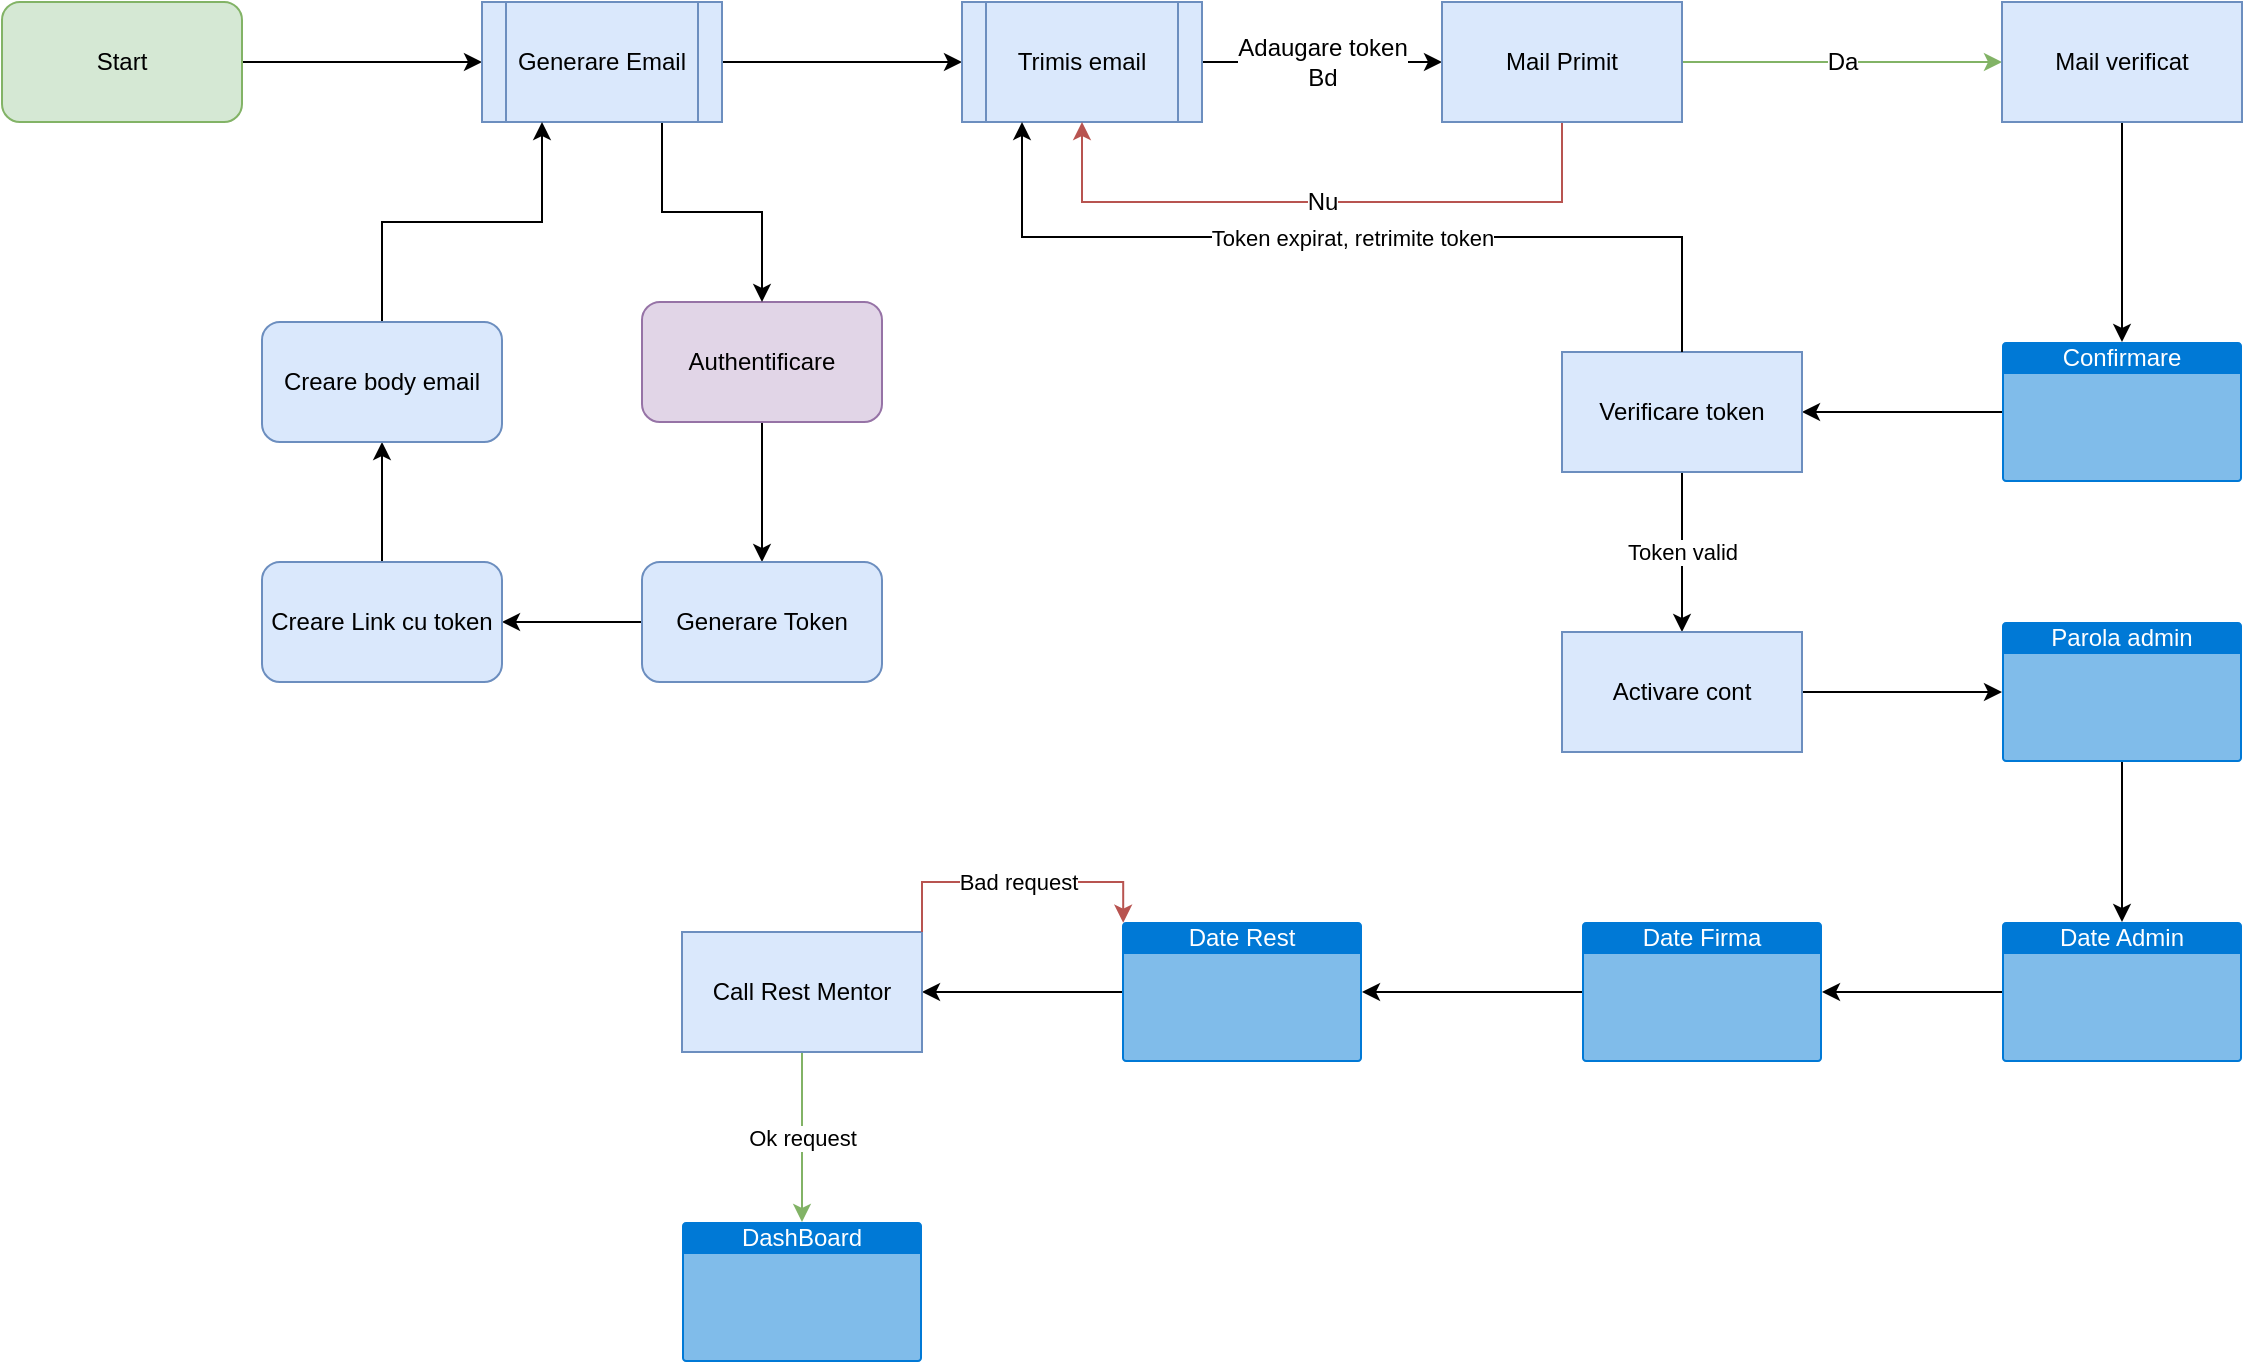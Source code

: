 <mxfile version="22.1.4" type="github">
  <diagram name="Pagină-1" id="4xMoVaFx2DnquvAbO4xz">
    <mxGraphModel dx="1026" dy="655" grid="1" gridSize="10" guides="1" tooltips="1" connect="1" arrows="1" fold="1" page="1" pageScale="1" pageWidth="1920" pageHeight="1200" math="0" shadow="0">
      <root>
        <mxCell id="0" />
        <mxCell id="1" parent="0" />
        <mxCell id="nUgjpErT9T5JklCMchZT-45" style="edgeStyle=orthogonalEdgeStyle;rounded=0;orthogonalLoop=1;jettySize=auto;html=1;exitX=1;exitY=0.5;exitDx=0;exitDy=0;entryX=0;entryY=0.5;entryDx=0;entryDy=0;fontFamily=Helvetica;fontSize=12;fontColor=default;" parent="1" source="nUgjpErT9T5JklCMchZT-35" target="nUgjpErT9T5JklCMchZT-44" edge="1">
          <mxGeometry relative="1" as="geometry" />
        </mxCell>
        <mxCell id="nUgjpErT9T5JklCMchZT-35" value="Start" style="rounded=1;whiteSpace=wrap;html=1;strokeColor=#82b366;align=center;verticalAlign=middle;fontFamily=Helvetica;fontSize=12;fillColor=#d5e8d4;" parent="1" vertex="1">
          <mxGeometry x="120" y="40" width="120" height="60" as="geometry" />
        </mxCell>
        <mxCell id="nUgjpErT9T5JklCMchZT-48" value="" style="edgeStyle=orthogonalEdgeStyle;rounded=0;orthogonalLoop=1;jettySize=auto;html=1;fontFamily=Helvetica;fontSize=12;fontColor=default;" parent="1" source="nUgjpErT9T5JklCMchZT-43" target="nUgjpErT9T5JklCMchZT-47" edge="1">
          <mxGeometry relative="1" as="geometry" />
        </mxCell>
        <mxCell id="nUgjpErT9T5JklCMchZT-43" value="Authentificare" style="rounded=1;whiteSpace=wrap;html=1;strokeColor=#9673a6;align=center;verticalAlign=middle;fontFamily=Helvetica;fontSize=12;fillColor=#e1d5e7;" parent="1" vertex="1">
          <mxGeometry x="440" y="190" width="120" height="60" as="geometry" />
        </mxCell>
        <mxCell id="nUgjpErT9T5JklCMchZT-46" style="edgeStyle=orthogonalEdgeStyle;rounded=0;orthogonalLoop=1;jettySize=auto;html=1;exitX=0.75;exitY=1;exitDx=0;exitDy=0;entryX=0.5;entryY=0;entryDx=0;entryDy=0;fontFamily=Helvetica;fontSize=12;fontColor=default;" parent="1" source="nUgjpErT9T5JklCMchZT-44" target="nUgjpErT9T5JklCMchZT-43" edge="1">
          <mxGeometry relative="1" as="geometry" />
        </mxCell>
        <mxCell id="nUgjpErT9T5JklCMchZT-59" value="" style="edgeStyle=orthogonalEdgeStyle;rounded=0;orthogonalLoop=1;jettySize=auto;html=1;fontFamily=Helvetica;fontSize=12;fontColor=default;" parent="1" source="nUgjpErT9T5JklCMchZT-44" target="nUgjpErT9T5JklCMchZT-58" edge="1">
          <mxGeometry relative="1" as="geometry" />
        </mxCell>
        <mxCell id="nUgjpErT9T5JklCMchZT-44" value="Generare Email" style="shape=process;whiteSpace=wrap;html=1;backgroundOutline=1;rounded=0;strokeColor=#6c8ebf;align=center;verticalAlign=middle;fontFamily=Helvetica;fontSize=12;fontColor=default;fillColor=#dae8fc;" parent="1" vertex="1">
          <mxGeometry x="360" y="40" width="120" height="60" as="geometry" />
        </mxCell>
        <mxCell id="nUgjpErT9T5JklCMchZT-50" value="" style="edgeStyle=orthogonalEdgeStyle;rounded=0;orthogonalLoop=1;jettySize=auto;html=1;fontFamily=Helvetica;fontSize=12;fontColor=default;" parent="1" source="nUgjpErT9T5JklCMchZT-47" target="nUgjpErT9T5JklCMchZT-49" edge="1">
          <mxGeometry relative="1" as="geometry" />
        </mxCell>
        <mxCell id="nUgjpErT9T5JklCMchZT-47" value="Generare Token" style="rounded=1;whiteSpace=wrap;html=1;strokeColor=#6c8ebf;align=center;verticalAlign=middle;fontFamily=Helvetica;fontSize=12;fontColor=default;fillColor=#dae8fc;" parent="1" vertex="1">
          <mxGeometry x="440" y="320" width="120" height="60" as="geometry" />
        </mxCell>
        <mxCell id="nUgjpErT9T5JklCMchZT-55" value="" style="edgeStyle=orthogonalEdgeStyle;rounded=0;orthogonalLoop=1;jettySize=auto;html=1;fontFamily=Helvetica;fontSize=12;fontColor=default;" parent="1" source="nUgjpErT9T5JklCMchZT-49" target="nUgjpErT9T5JklCMchZT-54" edge="1">
          <mxGeometry relative="1" as="geometry" />
        </mxCell>
        <mxCell id="nUgjpErT9T5JklCMchZT-49" value="Creare Link cu token" style="rounded=1;whiteSpace=wrap;html=1;strokeColor=#6c8ebf;align=center;verticalAlign=middle;fontFamily=Helvetica;fontSize=12;fontColor=default;fillColor=#dae8fc;" parent="1" vertex="1">
          <mxGeometry x="250" y="320" width="120" height="60" as="geometry" />
        </mxCell>
        <mxCell id="nUgjpErT9T5JklCMchZT-56" style="edgeStyle=orthogonalEdgeStyle;rounded=0;orthogonalLoop=1;jettySize=auto;html=1;exitX=0.5;exitY=0;exitDx=0;exitDy=0;entryX=0.25;entryY=1;entryDx=0;entryDy=0;fontFamily=Helvetica;fontSize=12;fontColor=default;" parent="1" source="nUgjpErT9T5JklCMchZT-54" target="nUgjpErT9T5JklCMchZT-44" edge="1">
          <mxGeometry relative="1" as="geometry" />
        </mxCell>
        <mxCell id="nUgjpErT9T5JklCMchZT-54" value="Creare body email" style="rounded=1;whiteSpace=wrap;html=1;strokeColor=#6c8ebf;align=center;verticalAlign=middle;fontFamily=Helvetica;fontSize=12;fontColor=default;fillColor=#dae8fc;" parent="1" vertex="1">
          <mxGeometry x="250" y="200" width="120" height="60" as="geometry" />
        </mxCell>
        <mxCell id="nUgjpErT9T5JklCMchZT-62" value="Adaugare token&lt;br&gt;Bd" style="edgeStyle=orthogonalEdgeStyle;rounded=0;orthogonalLoop=1;jettySize=auto;html=1;fontFamily=Helvetica;fontSize=12;fontColor=default;" parent="1" source="nUgjpErT9T5JklCMchZT-58" target="nUgjpErT9T5JklCMchZT-61" edge="1">
          <mxGeometry relative="1" as="geometry" />
        </mxCell>
        <mxCell id="nUgjpErT9T5JklCMchZT-58" value="Trimis email" style="shape=process;whiteSpace=wrap;html=1;backgroundOutline=1;rounded=0;strokeColor=#6c8ebf;align=center;verticalAlign=middle;fontFamily=Helvetica;fontSize=12;fontColor=default;fillColor=#dae8fc;" parent="1" vertex="1">
          <mxGeometry x="600" y="40" width="120" height="60" as="geometry" />
        </mxCell>
        <mxCell id="nUgjpErT9T5JklCMchZT-65" value="Nu" style="edgeStyle=orthogonalEdgeStyle;rounded=0;orthogonalLoop=1;jettySize=auto;html=1;exitX=0.5;exitY=1;exitDx=0;exitDy=0;entryX=0.5;entryY=1;entryDx=0;entryDy=0;fontFamily=Helvetica;fontSize=12;fontColor=default;fillColor=#f8cecc;strokeColor=#b85450;" parent="1" source="nUgjpErT9T5JklCMchZT-61" target="nUgjpErT9T5JklCMchZT-58" edge="1">
          <mxGeometry relative="1" as="geometry">
            <Array as="points">
              <mxPoint x="900" y="140" />
              <mxPoint x="660" y="140" />
            </Array>
          </mxGeometry>
        </mxCell>
        <mxCell id="nUgjpErT9T5JklCMchZT-67" value="Da" style="edgeStyle=orthogonalEdgeStyle;rounded=0;orthogonalLoop=1;jettySize=auto;html=1;fontFamily=Helvetica;fontSize=12;fontColor=default;fillColor=#d5e8d4;strokeColor=#82b366;" parent="1" source="nUgjpErT9T5JklCMchZT-61" target="nUgjpErT9T5JklCMchZT-66" edge="1">
          <mxGeometry relative="1" as="geometry" />
        </mxCell>
        <mxCell id="nUgjpErT9T5JklCMchZT-61" value="Mail Primit" style="whiteSpace=wrap;html=1;fillColor=#dae8fc;strokeColor=#6c8ebf;rounded=0;" parent="1" vertex="1">
          <mxGeometry x="840" y="40" width="120" height="60" as="geometry" />
        </mxCell>
        <mxCell id="nUgjpErT9T5JklCMchZT-69" value="" style="edgeStyle=orthogonalEdgeStyle;rounded=0;orthogonalLoop=1;jettySize=auto;html=1;fontFamily=Helvetica;fontSize=12;fontColor=default;" parent="1" source="nUgjpErT9T5JklCMchZT-66" target="nUgjpErT9T5JklCMchZT-68" edge="1">
          <mxGeometry relative="1" as="geometry" />
        </mxCell>
        <mxCell id="nUgjpErT9T5JklCMchZT-66" value="Mail verificat" style="whiteSpace=wrap;html=1;fillColor=#dae8fc;strokeColor=#6c8ebf;rounded=0;" parent="1" vertex="1">
          <mxGeometry x="1120" y="40" width="120" height="60" as="geometry" />
        </mxCell>
        <mxCell id="LQzyUKZl5z_uOltu3v29-7" value="" style="edgeStyle=orthogonalEdgeStyle;rounded=0;orthogonalLoop=1;jettySize=auto;html=1;" edge="1" parent="1" source="nUgjpErT9T5JklCMchZT-68" target="LQzyUKZl5z_uOltu3v29-6">
          <mxGeometry relative="1" as="geometry" />
        </mxCell>
        <mxCell id="nUgjpErT9T5JklCMchZT-68" value="Confirmare" style="html=1;whiteSpace=wrap;strokeColor=none;fillColor=#0079D6;labelPosition=center;verticalLabelPosition=middle;verticalAlign=top;align=center;fontSize=12;outlineConnect=0;spacingTop=-6;fontColor=#FFFFFF;sketch=0;shape=mxgraph.sitemap.page;rounded=0;fontFamily=Helvetica;" parent="1" vertex="1">
          <mxGeometry x="1120" y="210" width="120" height="70" as="geometry" />
        </mxCell>
        <mxCell id="LQzyUKZl5z_uOltu3v29-9" value="Token valid" style="edgeStyle=orthogonalEdgeStyle;rounded=0;orthogonalLoop=1;jettySize=auto;html=1;" edge="1" parent="1" source="LQzyUKZl5z_uOltu3v29-6" target="LQzyUKZl5z_uOltu3v29-8">
          <mxGeometry relative="1" as="geometry" />
        </mxCell>
        <mxCell id="LQzyUKZl5z_uOltu3v29-6" value="Verificare token" style="whiteSpace=wrap;html=1;fillColor=#dae8fc;strokeColor=#6c8ebf;rounded=0;" vertex="1" parent="1">
          <mxGeometry x="900" y="215" width="120" height="60" as="geometry" />
        </mxCell>
        <mxCell id="LQzyUKZl5z_uOltu3v29-15" value="" style="edgeStyle=orthogonalEdgeStyle;rounded=0;orthogonalLoop=1;jettySize=auto;html=1;" edge="1" parent="1" source="LQzyUKZl5z_uOltu3v29-8" target="LQzyUKZl5z_uOltu3v29-12">
          <mxGeometry relative="1" as="geometry" />
        </mxCell>
        <mxCell id="LQzyUKZl5z_uOltu3v29-8" value="Activare cont" style="whiteSpace=wrap;html=1;fillColor=#dae8fc;strokeColor=#6c8ebf;rounded=0;" vertex="1" parent="1">
          <mxGeometry x="900" y="355" width="120" height="60" as="geometry" />
        </mxCell>
        <mxCell id="LQzyUKZl5z_uOltu3v29-21" value="" style="edgeStyle=orthogonalEdgeStyle;rounded=0;orthogonalLoop=1;jettySize=auto;html=1;" edge="1" parent="1" source="LQzyUKZl5z_uOltu3v29-12" target="LQzyUKZl5z_uOltu3v29-20">
          <mxGeometry relative="1" as="geometry" />
        </mxCell>
        <mxCell id="LQzyUKZl5z_uOltu3v29-12" value="Parola admin" style="html=1;whiteSpace=wrap;strokeColor=none;fillColor=#0079D6;labelPosition=center;verticalLabelPosition=middle;verticalAlign=top;align=center;fontSize=12;outlineConnect=0;spacingTop=-6;fontColor=#FFFFFF;sketch=0;shape=mxgraph.sitemap.page;rounded=0;fontFamily=Helvetica;" vertex="1" parent="1">
          <mxGeometry x="1120" y="350" width="120" height="70" as="geometry" />
        </mxCell>
        <mxCell id="LQzyUKZl5z_uOltu3v29-19" value="Token expirat, retrimite token" style="edgeStyle=orthogonalEdgeStyle;rounded=0;orthogonalLoop=1;jettySize=auto;html=1;exitX=0.5;exitY=0;exitDx=0;exitDy=0;entryX=0.25;entryY=1;entryDx=0;entryDy=0;" edge="1" parent="1" source="LQzyUKZl5z_uOltu3v29-6" target="nUgjpErT9T5JklCMchZT-58">
          <mxGeometry relative="1" as="geometry" />
        </mxCell>
        <mxCell id="LQzyUKZl5z_uOltu3v29-23" value="" style="edgeStyle=orthogonalEdgeStyle;rounded=0;orthogonalLoop=1;jettySize=auto;html=1;" edge="1" parent="1" source="LQzyUKZl5z_uOltu3v29-20" target="LQzyUKZl5z_uOltu3v29-22">
          <mxGeometry relative="1" as="geometry" />
        </mxCell>
        <mxCell id="LQzyUKZl5z_uOltu3v29-20" value="Date Admin" style="html=1;whiteSpace=wrap;strokeColor=none;fillColor=#0079D6;labelPosition=center;verticalLabelPosition=middle;verticalAlign=top;align=center;fontSize=12;outlineConnect=0;spacingTop=-6;fontColor=#FFFFFF;sketch=0;shape=mxgraph.sitemap.page;rounded=0;fontFamily=Helvetica;" vertex="1" parent="1">
          <mxGeometry x="1120" y="500" width="120" height="70" as="geometry" />
        </mxCell>
        <mxCell id="LQzyUKZl5z_uOltu3v29-25" value="" style="edgeStyle=orthogonalEdgeStyle;rounded=0;orthogonalLoop=1;jettySize=auto;html=1;" edge="1" parent="1" source="LQzyUKZl5z_uOltu3v29-22" target="LQzyUKZl5z_uOltu3v29-24">
          <mxGeometry relative="1" as="geometry" />
        </mxCell>
        <mxCell id="LQzyUKZl5z_uOltu3v29-22" value="Date Firma" style="html=1;whiteSpace=wrap;strokeColor=none;fillColor=#0079D6;labelPosition=center;verticalLabelPosition=middle;verticalAlign=top;align=center;fontSize=12;outlineConnect=0;spacingTop=-6;fontColor=#FFFFFF;sketch=0;shape=mxgraph.sitemap.page;rounded=0;fontFamily=Helvetica;" vertex="1" parent="1">
          <mxGeometry x="910" y="500" width="120" height="70" as="geometry" />
        </mxCell>
        <mxCell id="LQzyUKZl5z_uOltu3v29-30" value="" style="edgeStyle=orthogonalEdgeStyle;rounded=0;orthogonalLoop=1;jettySize=auto;html=1;" edge="1" parent="1" source="LQzyUKZl5z_uOltu3v29-24" target="LQzyUKZl5z_uOltu3v29-28">
          <mxGeometry relative="1" as="geometry" />
        </mxCell>
        <mxCell id="LQzyUKZl5z_uOltu3v29-24" value="Date Rest&lt;br&gt;" style="html=1;whiteSpace=wrap;strokeColor=none;fillColor=#0079D6;labelPosition=center;verticalLabelPosition=middle;verticalAlign=top;align=center;fontSize=12;outlineConnect=0;spacingTop=-6;fontColor=#FFFFFF;sketch=0;shape=mxgraph.sitemap.page;rounded=0;fontFamily=Helvetica;" vertex="1" parent="1">
          <mxGeometry x="680" y="500" width="120" height="70" as="geometry" />
        </mxCell>
        <mxCell id="LQzyUKZl5z_uOltu3v29-33" value="Ok request" style="edgeStyle=orthogonalEdgeStyle;rounded=0;orthogonalLoop=1;jettySize=auto;html=1;fillColor=#d5e8d4;strokeColor=#82b366;" edge="1" parent="1" source="LQzyUKZl5z_uOltu3v29-28" target="LQzyUKZl5z_uOltu3v29-32">
          <mxGeometry relative="1" as="geometry" />
        </mxCell>
        <mxCell id="LQzyUKZl5z_uOltu3v29-28" value="Call Rest Mentor" style="whiteSpace=wrap;html=1;fillColor=#dae8fc;strokeColor=#6c8ebf;rounded=0;glass=0;shadow=0;" vertex="1" parent="1">
          <mxGeometry x="460" y="505" width="120" height="60" as="geometry" />
        </mxCell>
        <mxCell id="LQzyUKZl5z_uOltu3v29-31" value="Bad request" style="edgeStyle=orthogonalEdgeStyle;rounded=0;orthogonalLoop=1;jettySize=auto;html=1;exitX=1;exitY=0;exitDx=0;exitDy=0;entryX=0.005;entryY=0.005;entryDx=0;entryDy=0;entryPerimeter=0;fillColor=#f8cecc;strokeColor=#b85450;" edge="1" parent="1" source="LQzyUKZl5z_uOltu3v29-28" target="LQzyUKZl5z_uOltu3v29-24">
          <mxGeometry relative="1" as="geometry" />
        </mxCell>
        <mxCell id="LQzyUKZl5z_uOltu3v29-32" value="DashBoard" style="html=1;whiteSpace=wrap;strokeColor=none;fillColor=#0079D6;labelPosition=center;verticalLabelPosition=middle;verticalAlign=top;align=center;fontSize=12;outlineConnect=0;spacingTop=-6;fontColor=#FFFFFF;sketch=0;shape=mxgraph.sitemap.page;rounded=0;fontFamily=Helvetica;" vertex="1" parent="1">
          <mxGeometry x="460" y="650" width="120" height="70" as="geometry" />
        </mxCell>
      </root>
    </mxGraphModel>
  </diagram>
</mxfile>
